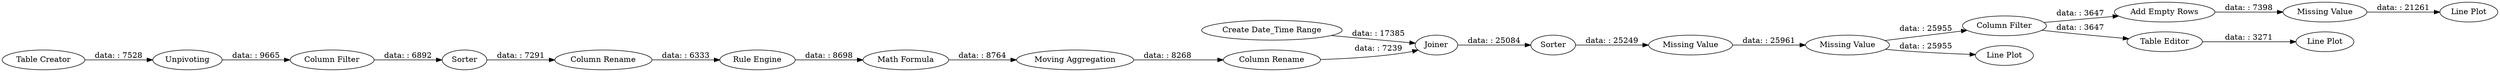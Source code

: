digraph {
	"190360890680391316_18" [label="Column Rename"]
	"190360890680391316_25" [label="Line Plot"]
	"190360890680391316_11" [label="Math Formula"]
	"190360890680391316_23" [label="Add Empty Rows"]
	"190360890680391316_24" [label="Missing Value"]
	"190360890680391316_6" [label=Sorter]
	"190360890680391316_3" [label="Create Date_Time Range"]
	"190360890680391316_20" [label="Column Filter"]
	"190360890680391316_8" [label="Column Rename"]
	"190360890680391316_12" [label=Joiner]
	"190360890680391316_14" [label=Sorter]
	"190360890680391316_19" [label="Line Plot"]
	"190360890680391316_9" [label="Rule Engine"]
	"190360890680391316_5" [label=Unpivoting]
	"190360890680391316_16" [label="Missing Value"]
	"190360890680391316_13" [label="Moving Aggregation"]
	"190360890680391316_21" [label="Line Plot"]
	"190360890680391316_7" [label="Column Filter"]
	"190360890680391316_1" [label="Table Creator"]
	"190360890680391316_15" [label="Missing Value"]
	"190360890680391316_22" [label="Table Editor"]
	"190360890680391316_8" -> "190360890680391316_9" [label="data: : 6333"]
	"190360890680391316_16" -> "190360890680391316_19" [label="data: : 25955"]
	"190360890680391316_23" -> "190360890680391316_24" [label="data: : 7398"]
	"190360890680391316_3" -> "190360890680391316_12" [label="data: : 17385"]
	"190360890680391316_20" -> "190360890680391316_22" [label="data: : 3647"]
	"190360890680391316_11" -> "190360890680391316_13" [label="data: : 8764"]
	"190360890680391316_24" -> "190360890680391316_25" [label="data: : 21261"]
	"190360890680391316_13" -> "190360890680391316_18" [label="data: : 8268"]
	"190360890680391316_14" -> "190360890680391316_15" [label="data: : 25249"]
	"190360890680391316_7" -> "190360890680391316_6" [label="data: : 6892"]
	"190360890680391316_15" -> "190360890680391316_16" [label="data: : 25961"]
	"190360890680391316_22" -> "190360890680391316_21" [label="data: : 3271"]
	"190360890680391316_20" -> "190360890680391316_23" [label="data: : 3647"]
	"190360890680391316_1" -> "190360890680391316_5" [label="data: : 7528"]
	"190360890680391316_12" -> "190360890680391316_14" [label="data: : 25084"]
	"190360890680391316_5" -> "190360890680391316_7" [label="data: : 9665"]
	"190360890680391316_18" -> "190360890680391316_12" [label="data: : 7239"]
	"190360890680391316_9" -> "190360890680391316_11" [label="data: : 8698"]
	"190360890680391316_6" -> "190360890680391316_8" [label="data: : 7291"]
	"190360890680391316_16" -> "190360890680391316_20" [label="data: : 25955"]
	rankdir=LR
}
